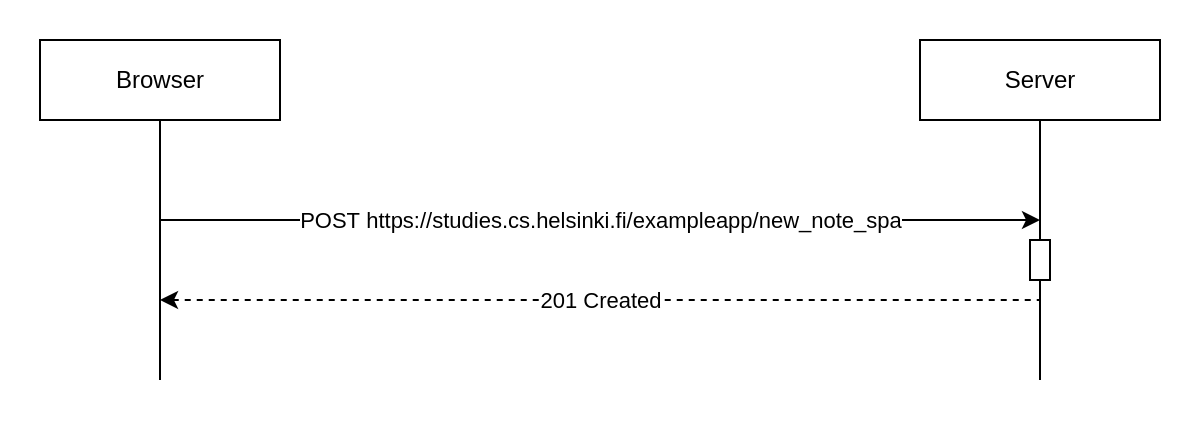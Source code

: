 <mxfile version="21.6.1" type="device">
  <diagram name="Page-1" id="QhmngXGAJVvDmnomV4EN">
    <mxGraphModel dx="1257" dy="760" grid="1" gridSize="10" guides="1" tooltips="1" connect="1" arrows="1" fold="1" page="1" pageScale="1" pageWidth="827" pageHeight="1169" math="0" shadow="0">
      <root>
        <mxCell id="0" />
        <mxCell id="1" parent="0" />
        <mxCell id="Ajd5hvYeWk1VopEKvmaR-36" value="" style="rounded=0;whiteSpace=wrap;html=1;fillColor=default;strokeColor=none;" vertex="1" parent="1">
          <mxGeometry x="120" y="90" width="600" height="210" as="geometry" />
        </mxCell>
        <mxCell id="Ajd5hvYeWk1VopEKvmaR-2" value="Browser" style="rounded=0;whiteSpace=wrap;html=1;" vertex="1" parent="1">
          <mxGeometry x="140" y="110" width="120" height="40" as="geometry" />
        </mxCell>
        <mxCell id="Ajd5hvYeWk1VopEKvmaR-3" value="Server" style="rounded=0;whiteSpace=wrap;html=1;" vertex="1" parent="1">
          <mxGeometry x="580" y="110" width="120" height="40" as="geometry" />
        </mxCell>
        <mxCell id="Ajd5hvYeWk1VopEKvmaR-4" value="" style="endArrow=none;html=1;rounded=0;entryX=0.5;entryY=1;entryDx=0;entryDy=0;" edge="1" parent="1" target="Ajd5hvYeWk1VopEKvmaR-2">
          <mxGeometry width="50" height="50" relative="1" as="geometry">
            <mxPoint x="200" y="280" as="sourcePoint" />
            <mxPoint x="465" y="190" as="targetPoint" />
          </mxGeometry>
        </mxCell>
        <mxCell id="Ajd5hvYeWk1VopEKvmaR-5" value="" style="endArrow=none;html=1;rounded=0;entryX=0.5;entryY=1;entryDx=0;entryDy=0;" edge="1" parent="1" source="Ajd5hvYeWk1VopEKvmaR-29" target="Ajd5hvYeWk1VopEKvmaR-3">
          <mxGeometry width="50" height="50" relative="1" as="geometry">
            <mxPoint x="645" y="590" as="sourcePoint" />
            <mxPoint x="644.5" y="150" as="targetPoint" />
          </mxGeometry>
        </mxCell>
        <mxCell id="Ajd5hvYeWk1VopEKvmaR-6" value="" style="endArrow=classic;html=1;rounded=0;" edge="1" parent="1">
          <mxGeometry width="50" height="50" relative="1" as="geometry">
            <mxPoint x="200" y="200" as="sourcePoint" />
            <mxPoint x="640" y="200" as="targetPoint" />
          </mxGeometry>
        </mxCell>
        <mxCell id="Ajd5hvYeWk1VopEKvmaR-7" value="POST&amp;nbsp;https://studies.cs.helsinki.fi/exampleapp/new_note_spa&lt;br&gt;&lt;div style=&quot;display: flex; line-height: 20px; padding-left: 8px; gap: 12px; user-select: text; color: rgb(255, 255, 255); font-family: &amp;quot;Segoe UI&amp;quot;, Tahoma, sans-serif; font-size: 12px; text-align: start;&quot; class=&quot;row&quot;&gt;&lt;/div&gt;" style="edgeLabel;html=1;align=center;verticalAlign=middle;resizable=0;points=[];" vertex="1" connectable="0" parent="Ajd5hvYeWk1VopEKvmaR-6">
          <mxGeometry x="0.049" relative="1" as="geometry">
            <mxPoint x="-11" as="offset" />
          </mxGeometry>
        </mxCell>
        <mxCell id="Ajd5hvYeWk1VopEKvmaR-8" value="" style="endArrow=none;html=1;rounded=0;dashed=1;endFill=0;startArrow=classic;startFill=1;" edge="1" parent="1">
          <mxGeometry width="50" height="50" relative="1" as="geometry">
            <mxPoint x="200" y="240" as="sourcePoint" />
            <mxPoint x="640" y="240" as="targetPoint" />
          </mxGeometry>
        </mxCell>
        <mxCell id="Ajd5hvYeWk1VopEKvmaR-9" value="201 Created" style="edgeLabel;html=1;align=center;verticalAlign=middle;resizable=0;points=[];" vertex="1" connectable="0" parent="Ajd5hvYeWk1VopEKvmaR-8">
          <mxGeometry x="0.049" relative="1" as="geometry">
            <mxPoint x="-11" as="offset" />
          </mxGeometry>
        </mxCell>
        <mxCell id="Ajd5hvYeWk1VopEKvmaR-28" value="" style="endArrow=none;html=1;rounded=0;entryX=0.5;entryY=1;entryDx=0;entryDy=0;" edge="1" parent="1" target="Ajd5hvYeWk1VopEKvmaR-29">
          <mxGeometry width="50" height="50" relative="1" as="geometry">
            <mxPoint x="640" y="280" as="sourcePoint" />
            <mxPoint x="639.5" y="160" as="targetPoint" />
          </mxGeometry>
        </mxCell>
        <mxCell id="Ajd5hvYeWk1VopEKvmaR-29" value="" style="rounded=0;whiteSpace=wrap;html=1;" vertex="1" parent="1">
          <mxGeometry x="635" y="210" width="10" height="20" as="geometry" />
        </mxCell>
      </root>
    </mxGraphModel>
  </diagram>
</mxfile>
